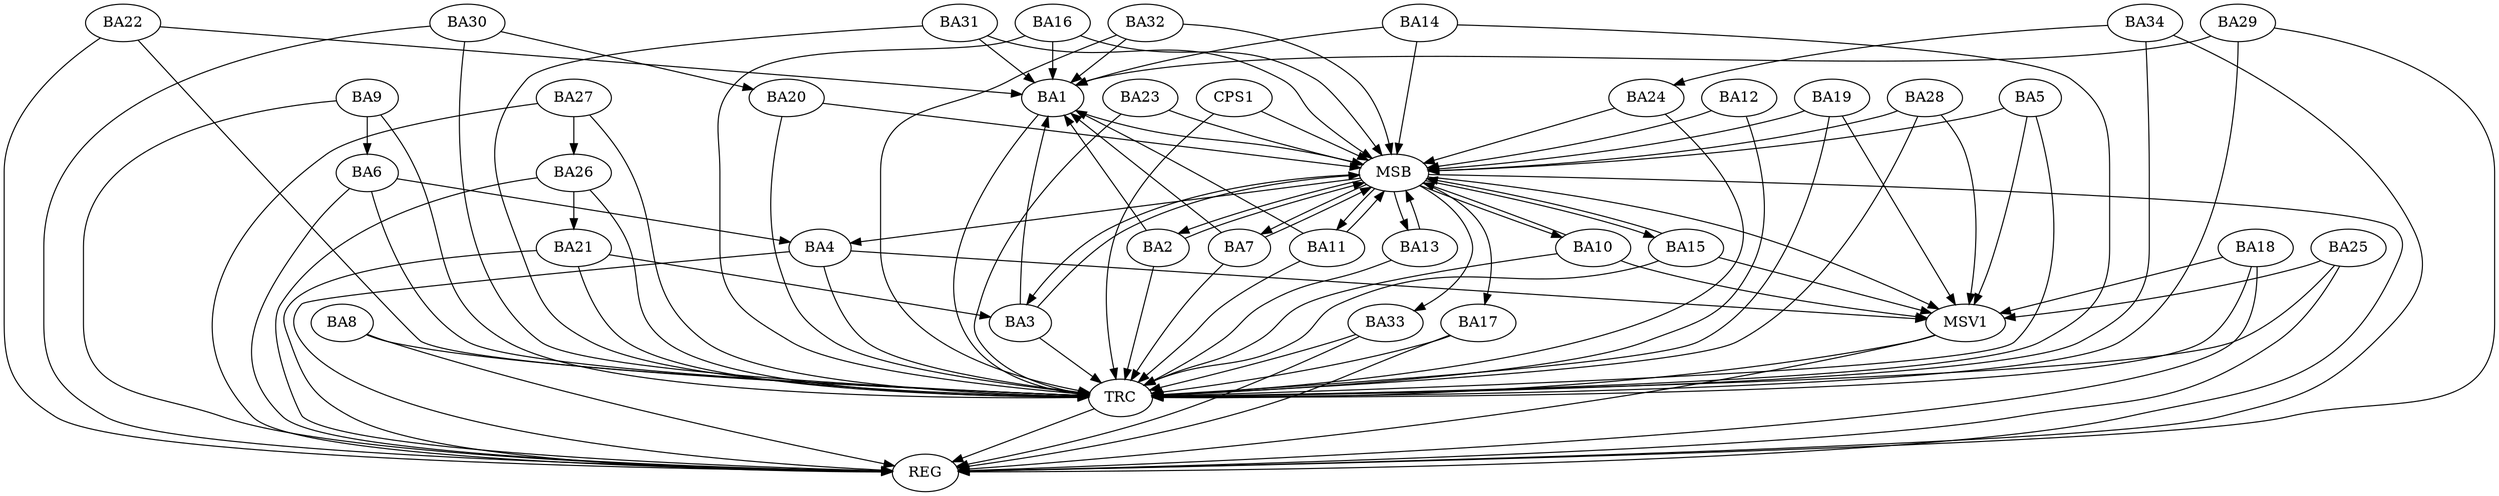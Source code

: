 strict digraph G {
  BA1 [ label="BA1" ];
  BA2 [ label="BA2" ];
  BA3 [ label="BA3" ];
  BA4 [ label="BA4" ];
  BA5 [ label="BA5" ];
  BA6 [ label="BA6" ];
  BA7 [ label="BA7" ];
  BA8 [ label="BA8" ];
  BA9 [ label="BA9" ];
  BA10 [ label="BA10" ];
  BA11 [ label="BA11" ];
  BA12 [ label="BA12" ];
  BA13 [ label="BA13" ];
  BA14 [ label="BA14" ];
  BA15 [ label="BA15" ];
  BA16 [ label="BA16" ];
  BA17 [ label="BA17" ];
  BA18 [ label="BA18" ];
  BA19 [ label="BA19" ];
  BA20 [ label="BA20" ];
  BA21 [ label="BA21" ];
  BA22 [ label="BA22" ];
  BA23 [ label="BA23" ];
  BA24 [ label="BA24" ];
  BA25 [ label="BA25" ];
  BA26 [ label="BA26" ];
  BA27 [ label="BA27" ];
  BA28 [ label="BA28" ];
  BA29 [ label="BA29" ];
  BA30 [ label="BA30" ];
  BA31 [ label="BA31" ];
  BA32 [ label="BA32" ];
  BA33 [ label="BA33" ];
  BA34 [ label="BA34" ];
  CPS1 [ label="CPS1" ];
  REG [ label="REG" ];
  MSB [ label="MSB" ];
  TRC [ label="TRC" ];
  MSV1 [ label="MSV1" ];
  BA6 -> BA4;
  BA9 -> BA6;
  BA21 -> BA3;
  BA26 -> BA21;
  BA27 -> BA26;
  BA30 -> BA20;
  BA34 -> BA24;
  BA4 -> REG;
  BA6 -> REG;
  BA8 -> REG;
  BA9 -> REG;
  BA17 -> REG;
  BA18 -> REG;
  BA21 -> REG;
  BA22 -> REG;
  BA25 -> REG;
  BA26 -> REG;
  BA27 -> REG;
  BA29 -> REG;
  BA30 -> REG;
  BA33 -> REG;
  BA34 -> REG;
  BA1 -> MSB;
  MSB -> BA2;
  MSB -> REG;
  BA2 -> MSB;
  BA3 -> MSB;
  BA5 -> MSB;
  MSB -> BA4;
  BA7 -> MSB;
  BA10 -> MSB;
  MSB -> BA3;
  BA11 -> MSB;
  BA12 -> MSB;
  MSB -> BA7;
  BA13 -> MSB;
  BA14 -> MSB;
  BA15 -> MSB;
  BA16 -> MSB;
  BA19 -> MSB;
  MSB -> BA17;
  BA20 -> MSB;
  BA23 -> MSB;
  BA24 -> MSB;
  BA28 -> MSB;
  BA31 -> MSB;
  BA32 -> MSB;
  MSB -> BA11;
  CPS1 -> MSB;
  MSB -> BA33;
  MSB -> BA10;
  MSB -> BA13;
  MSB -> BA15;
  BA1 -> TRC;
  BA2 -> TRC;
  BA3 -> TRC;
  BA4 -> TRC;
  BA5 -> TRC;
  BA6 -> TRC;
  BA7 -> TRC;
  BA8 -> TRC;
  BA9 -> TRC;
  BA10 -> TRC;
  BA11 -> TRC;
  BA12 -> TRC;
  BA13 -> TRC;
  BA14 -> TRC;
  BA15 -> TRC;
  BA16 -> TRC;
  BA17 -> TRC;
  BA18 -> TRC;
  BA19 -> TRC;
  BA20 -> TRC;
  BA21 -> TRC;
  BA22 -> TRC;
  BA23 -> TRC;
  BA24 -> TRC;
  BA25 -> TRC;
  BA26 -> TRC;
  BA27 -> TRC;
  BA28 -> TRC;
  BA29 -> TRC;
  BA30 -> TRC;
  BA31 -> TRC;
  BA32 -> TRC;
  BA33 -> TRC;
  BA34 -> TRC;
  CPS1 -> TRC;
  TRC -> REG;
  BA16 -> BA1;
  BA29 -> BA1;
  BA2 -> BA1;
  BA32 -> BA1;
  BA14 -> BA1;
  BA3 -> BA1;
  BA22 -> BA1;
  BA31 -> BA1;
  BA7 -> BA1;
  BA11 -> BA1;
  BA18 -> MSV1;
  BA25 -> MSV1;
  MSB -> MSV1;
  BA10 -> MSV1;
  BA5 -> MSV1;
  BA4 -> MSV1;
  BA28 -> MSV1;
  BA19 -> MSV1;
  BA15 -> MSV1;
  MSV1 -> REG;
  MSV1 -> TRC;
}
